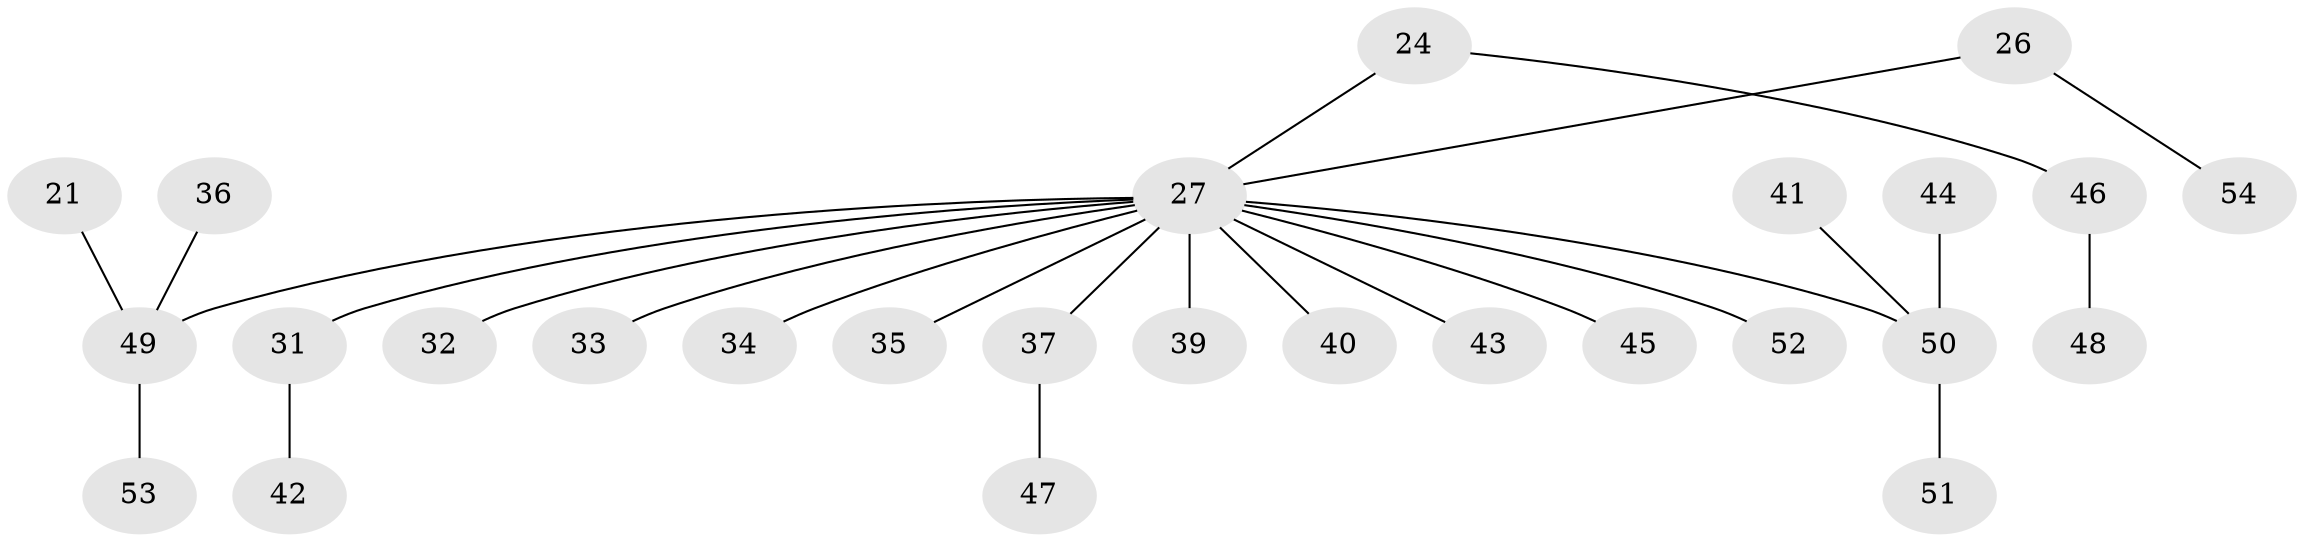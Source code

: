 // original degree distribution, {2: 0.25925925925925924, 6: 0.037037037037037035, 4: 0.07407407407407407, 3: 0.1111111111111111, 5: 0.018518518518518517, 1: 0.5}
// Generated by graph-tools (version 1.1) at 2025/53/03/09/25 04:53:18]
// undirected, 27 vertices, 26 edges
graph export_dot {
graph [start="1"]
  node [color=gray90,style=filled];
  21;
  24;
  26;
  27 [super="+25+17+20"];
  31;
  32;
  33 [super="+18"];
  34;
  35;
  36;
  37;
  39;
  40;
  41;
  42;
  43;
  44;
  45;
  46;
  47;
  48;
  49 [super="+7+11+13"];
  50 [super="+38"];
  51;
  52;
  53;
  54;
  21 -- 49;
  24 -- 46;
  24 -- 27;
  26 -- 54;
  26 -- 27;
  27 -- 31;
  27 -- 35;
  27 -- 32;
  27 -- 34;
  27 -- 37;
  27 -- 39;
  27 -- 40;
  27 -- 43;
  27 -- 45;
  27 -- 49;
  27 -- 52;
  27 -- 50;
  27 -- 33;
  31 -- 42;
  36 -- 49;
  37 -- 47;
  41 -- 50;
  44 -- 50;
  46 -- 48;
  49 -- 53;
  50 -- 51;
}
